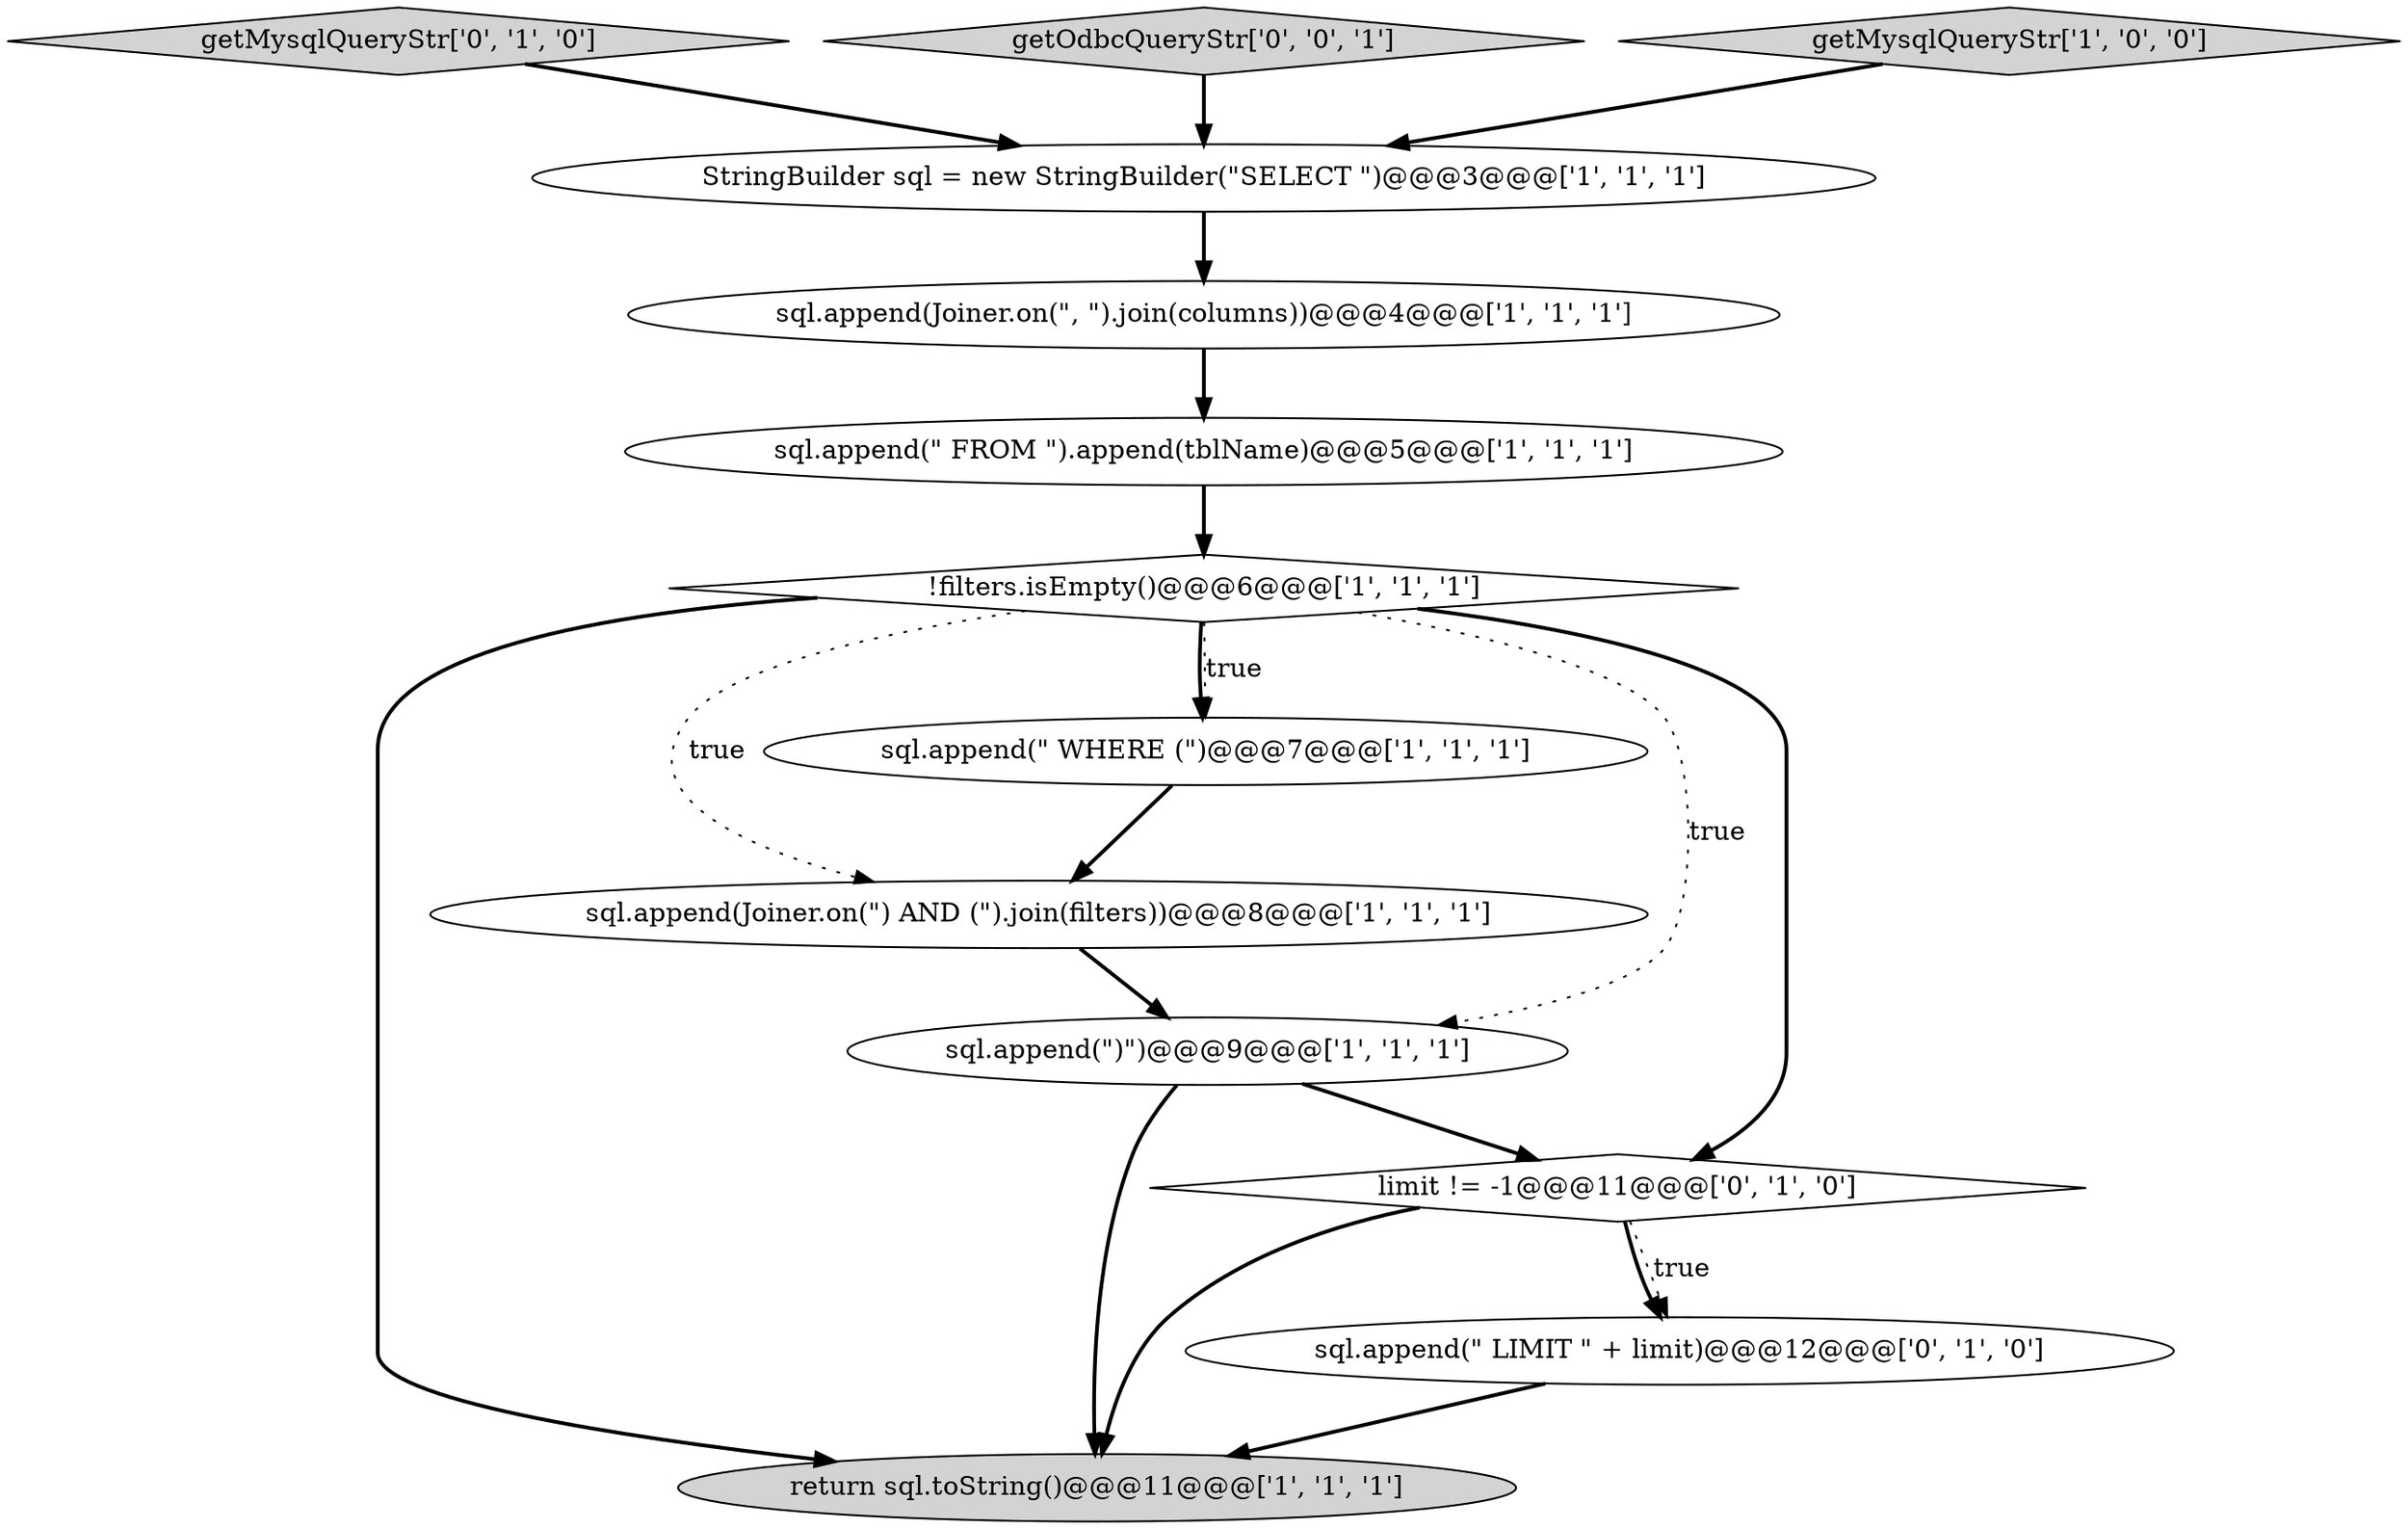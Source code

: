 digraph {
1 [style = filled, label = "sql.append(\" FROM \").append(tblName)@@@5@@@['1', '1', '1']", fillcolor = white, shape = ellipse image = "AAA0AAABBB1BBB"];
7 [style = filled, label = "sql.append(\" WHERE (\")@@@7@@@['1', '1', '1']", fillcolor = white, shape = ellipse image = "AAA0AAABBB1BBB"];
9 [style = filled, label = "getMysqlQueryStr['0', '1', '0']", fillcolor = lightgray, shape = diamond image = "AAA0AAABBB2BBB"];
2 [style = filled, label = "return sql.toString()@@@11@@@['1', '1', '1']", fillcolor = lightgray, shape = ellipse image = "AAA0AAABBB1BBB"];
4 [style = filled, label = "sql.append(Joiner.on(\", \").join(columns))@@@4@@@['1', '1', '1']", fillcolor = white, shape = ellipse image = "AAA0AAABBB1BBB"];
8 [style = filled, label = "sql.append(\")\")@@@9@@@['1', '1', '1']", fillcolor = white, shape = ellipse image = "AAA0AAABBB1BBB"];
10 [style = filled, label = "sql.append(\" LIMIT \" + limit)@@@12@@@['0', '1', '0']", fillcolor = white, shape = ellipse image = "AAA1AAABBB2BBB"];
12 [style = filled, label = "getOdbcQueryStr['0', '0', '1']", fillcolor = lightgray, shape = diamond image = "AAA0AAABBB3BBB"];
11 [style = filled, label = "limit != -1@@@11@@@['0', '1', '0']", fillcolor = white, shape = diamond image = "AAA1AAABBB2BBB"];
0 [style = filled, label = "!filters.isEmpty()@@@6@@@['1', '1', '1']", fillcolor = white, shape = diamond image = "AAA0AAABBB1BBB"];
6 [style = filled, label = "sql.append(Joiner.on(\") AND (\").join(filters))@@@8@@@['1', '1', '1']", fillcolor = white, shape = ellipse image = "AAA0AAABBB1BBB"];
3 [style = filled, label = "getMysqlQueryStr['1', '0', '0']", fillcolor = lightgray, shape = diamond image = "AAA0AAABBB1BBB"];
5 [style = filled, label = "StringBuilder sql = new StringBuilder(\"SELECT \")@@@3@@@['1', '1', '1']", fillcolor = white, shape = ellipse image = "AAA0AAABBB1BBB"];
8->11 [style = bold, label=""];
7->6 [style = bold, label=""];
12->5 [style = bold, label=""];
8->2 [style = bold, label=""];
11->10 [style = bold, label=""];
0->6 [style = dotted, label="true"];
0->2 [style = bold, label=""];
0->8 [style = dotted, label="true"];
10->2 [style = bold, label=""];
11->10 [style = dotted, label="true"];
9->5 [style = bold, label=""];
6->8 [style = bold, label=""];
0->11 [style = bold, label=""];
3->5 [style = bold, label=""];
11->2 [style = bold, label=""];
5->4 [style = bold, label=""];
4->1 [style = bold, label=""];
0->7 [style = bold, label=""];
1->0 [style = bold, label=""];
0->7 [style = dotted, label="true"];
}

